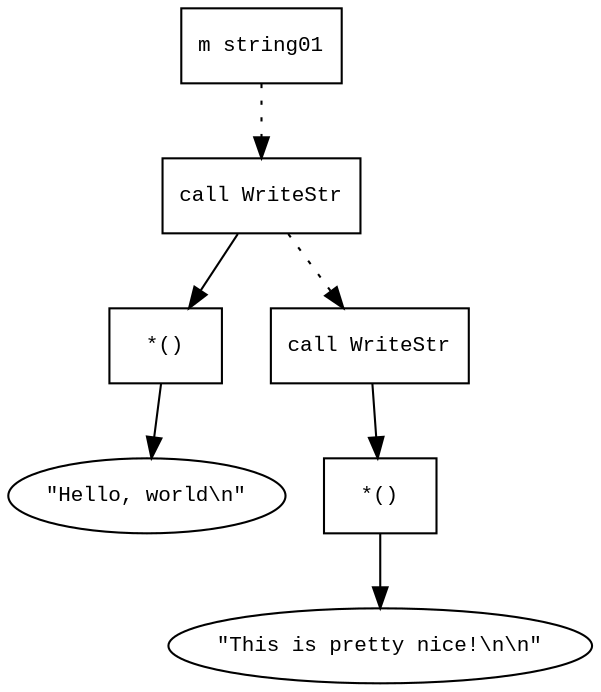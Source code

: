 digraph AST {
  graph [fontname="Times New Roman",fontsize=10];
  node  [fontname="Courier New",fontsize=10];
  edge  [fontname="Times New Roman",fontsize=10];

  node0 [label="m string01",shape=box];
  node1 [label="call WriteStr",shape=box];
  node3 [label="*()",shape=box];
  node2 [label="\"Hello, world\\n\"",shape=ellipse];
  node3->node2;
  node1->node3;
  node0 -> node1 [style=dotted];
  node5 [label="call WriteStr",shape=box];
  node7 [label="*()",shape=box];
  node6 [label="\"This is pretty nice!\\n\\n\"",shape=ellipse];
  node7->node6;
  node5->node7;
  node1 -> node5 [style=dotted];
}
